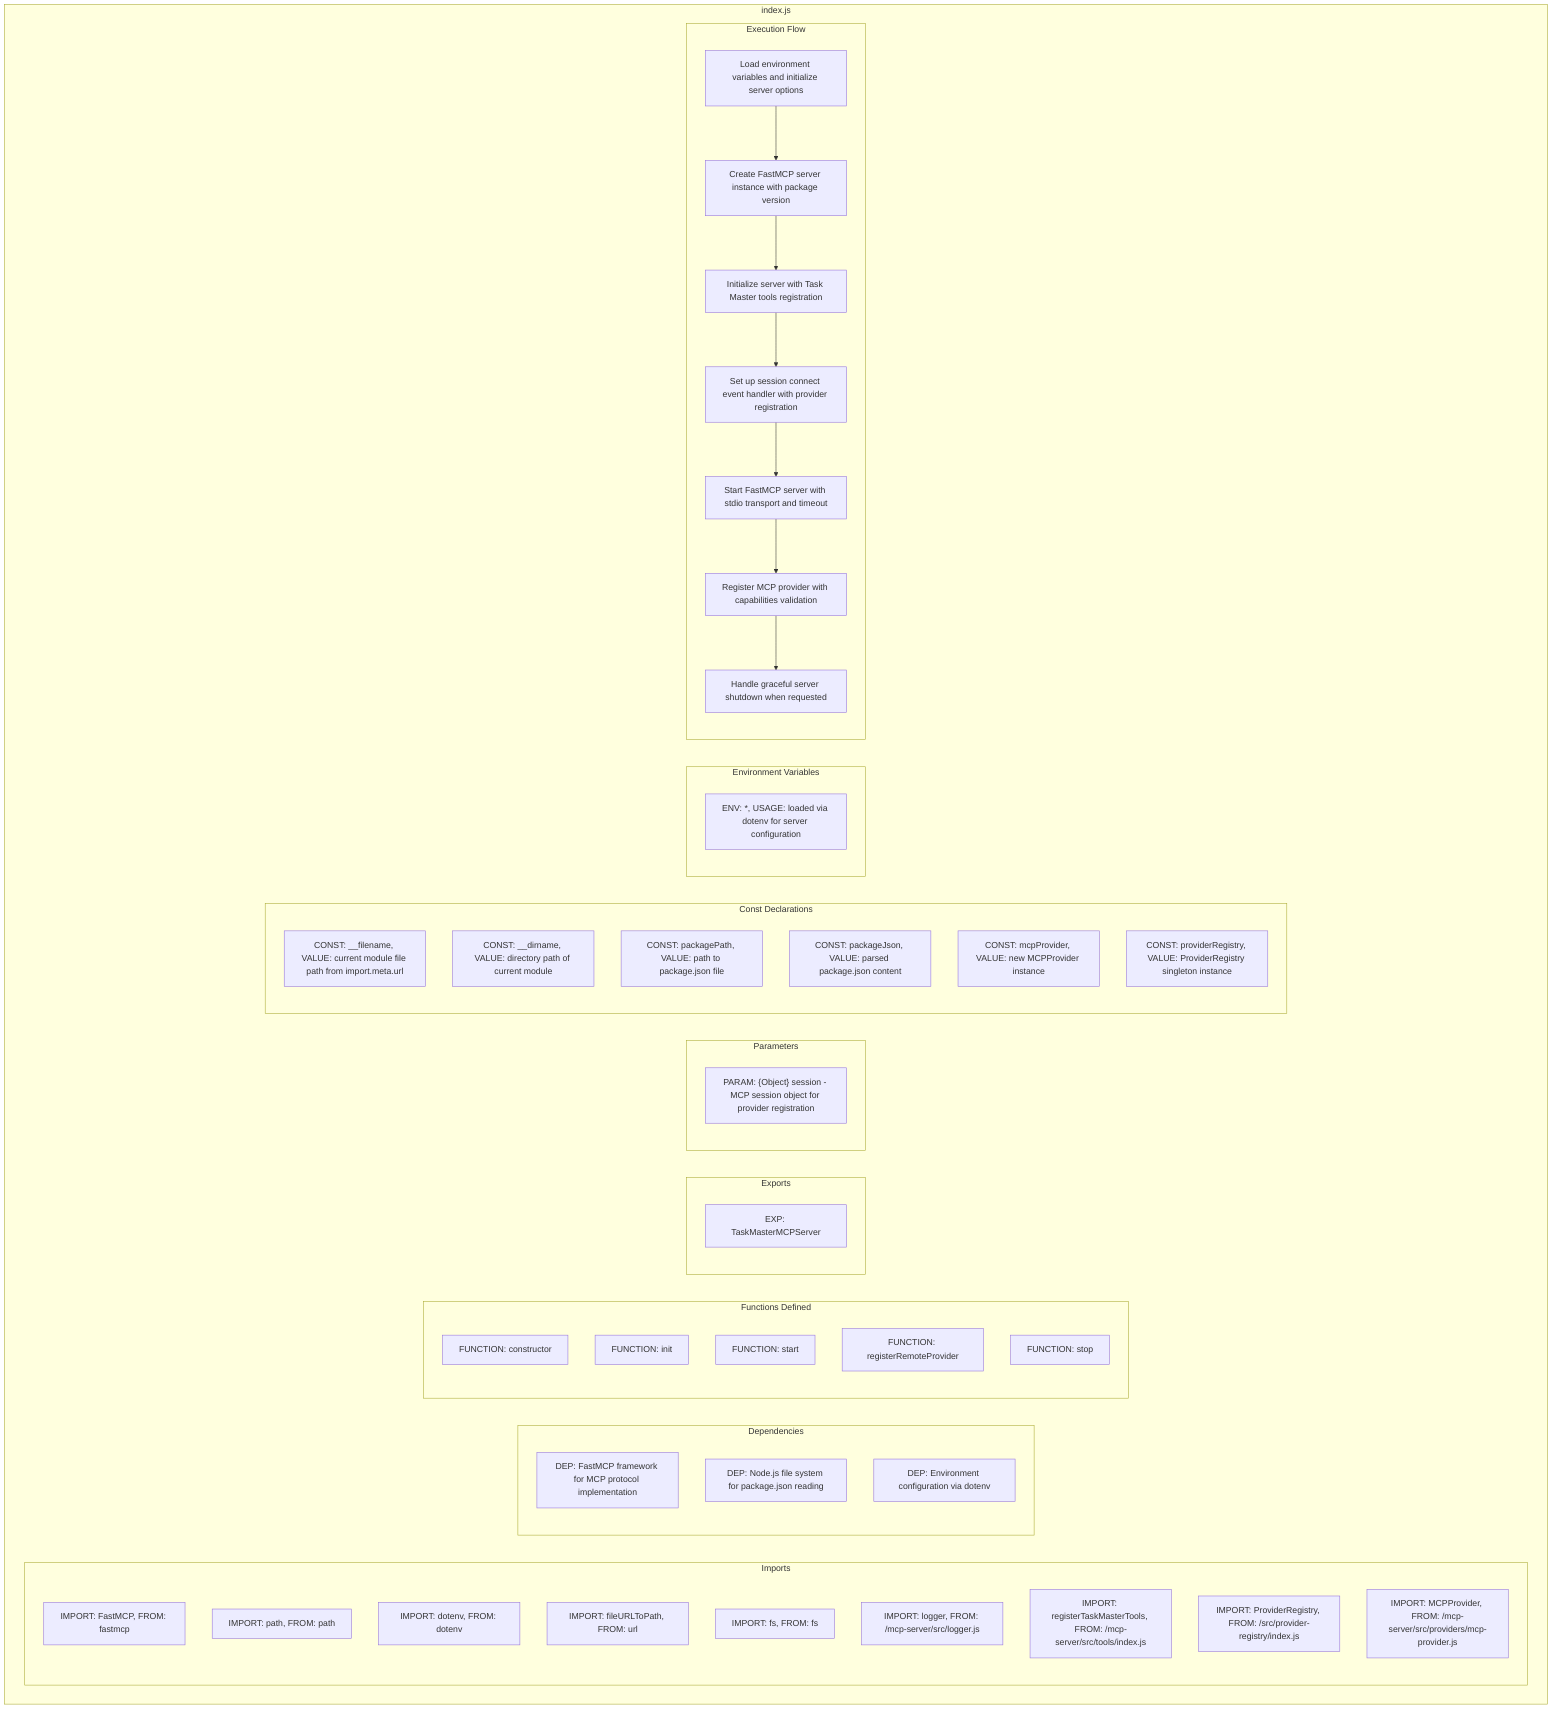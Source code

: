 flowchart TB
    subgraph Imports["Imports"]
        I1["IMPORT: FastMCP, FROM: fastmcp"]
        I2["IMPORT: path, FROM: path"]
        I3["IMPORT: dotenv, FROM: dotenv"]
        I4["IMPORT: fileURLToPath, FROM: url"]
        I5["IMPORT: fs, FROM: fs"]
        I6["IMPORT: logger, FROM: /mcp-server/src/logger.js"]
        I7["IMPORT: registerTaskMasterTools, FROM: /mcp-server/src/tools/index.js"]
        I8["IMPORT: ProviderRegistry, FROM: /src/provider-registry/index.js"]
        I9["IMPORT: MCPProvider, FROM: /mcp-server/src/providers/mcp-provider.js"]
    end
    
    subgraph Dependencies["Dependencies"]
        D1["DEP: FastMCP framework for MCP protocol implementation"]
        D2["DEP: Node.js file system for package.json reading"]
        D3["DEP: Environment configuration via dotenv"]
    end
    
    subgraph FunctionsDefined["Functions Defined"]
        FU1["FUNCTION: constructor"]
        FU2["FUNCTION: init"]
        FU3["FUNCTION: start"]
        FU4["FUNCTION: registerRemoteProvider"]
        FU5["FUNCTION: stop"]
    end
    
    subgraph Exports["Exports"]
        E1["EXP: TaskMasterMCPServer"]
    end
    
    subgraph Parameters["Parameters"]
        P1["PARAM: {Object} session - MCP session object for provider registration"]
    end
    
    subgraph Constants["Const Declarations"]
        C1["CONST: __filename, VALUE: current module file path from import.meta.url"]
        C2["CONST: __dirname, VALUE: directory path of current module"]
        C3["CONST: packagePath, VALUE: path to package.json file"]
        C4["CONST: packageJson, VALUE: parsed package.json content"]
        C5["CONST: mcpProvider, VALUE: new MCPProvider instance"]
        C6["CONST: providerRegistry, VALUE: ProviderRegistry singleton instance"]
    end
    
    subgraph EnvironmentVariables["Environment Variables"]
        ENV1["ENV: *, USAGE: loaded via dotenv for server configuration"]
    end
    
    subgraph ExecutionFlow["Execution Flow"]
        FL1["Load environment variables and initialize server options"]
        FL2["Create FastMCP server instance with package version"]
        FL3["Initialize server with Task Master tools registration"]
        FL4["Set up session connect event handler with provider registration"]
        FL5["Start FastMCP server with stdio transport and timeout"]
        FL6["Register MCP provider with capabilities validation"]
        FL7["Handle graceful server shutdown when requested"]
    end
    
    subgraph FileName["index.js"]
        Imports
        Dependencies
        FunctionsDefined
        Exports
        Parameters
        Constants
        EnvironmentVariables
        ExecutionFlow
    end
    
    FL1 --> FL2
    FL2 --> FL3
    FL3 --> FL4
    FL4 --> FL5
    FL5 --> FL6
    FL6 --> FL7